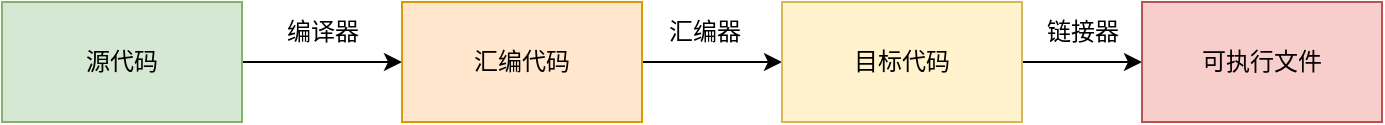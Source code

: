 <mxfile version="21.5.2" type="github">
  <diagram name="第 1 页" id="FN7gpcyY1NDnCX6IvVPZ">
    <mxGraphModel dx="904" dy="554" grid="1" gridSize="10" guides="1" tooltips="1" connect="1" arrows="1" fold="1" page="1" pageScale="1" pageWidth="827" pageHeight="1169" math="0" shadow="0">
      <root>
        <mxCell id="0" />
        <mxCell id="1" parent="0" />
        <mxCell id="Yc837HCHSMRp0t16fYWP-6" style="edgeStyle=orthogonalEdgeStyle;rounded=0;orthogonalLoop=1;jettySize=auto;html=1;entryX=0;entryY=0.5;entryDx=0;entryDy=0;" edge="1" parent="1" source="Yc837HCHSMRp0t16fYWP-2" target="Yc837HCHSMRp0t16fYWP-3">
          <mxGeometry relative="1" as="geometry" />
        </mxCell>
        <mxCell id="Yc837HCHSMRp0t16fYWP-2" value="源代码" style="rounded=0;whiteSpace=wrap;html=1;fillColor=#d5e8d4;strokeColor=#82b366;" vertex="1" parent="1">
          <mxGeometry x="110" y="220" width="120" height="60" as="geometry" />
        </mxCell>
        <mxCell id="Yc837HCHSMRp0t16fYWP-7" value="" style="edgeStyle=orthogonalEdgeStyle;rounded=0;orthogonalLoop=1;jettySize=auto;html=1;" edge="1" parent="1" source="Yc837HCHSMRp0t16fYWP-3" target="Yc837HCHSMRp0t16fYWP-4">
          <mxGeometry relative="1" as="geometry" />
        </mxCell>
        <mxCell id="Yc837HCHSMRp0t16fYWP-3" value="汇编代码" style="rounded=0;whiteSpace=wrap;html=1;fillColor=#ffe6cc;strokeColor=#d79b00;" vertex="1" parent="1">
          <mxGeometry x="310" y="220" width="120" height="60" as="geometry" />
        </mxCell>
        <mxCell id="Yc837HCHSMRp0t16fYWP-8" value="" style="edgeStyle=orthogonalEdgeStyle;rounded=0;orthogonalLoop=1;jettySize=auto;html=1;" edge="1" parent="1" source="Yc837HCHSMRp0t16fYWP-4" target="Yc837HCHSMRp0t16fYWP-5">
          <mxGeometry relative="1" as="geometry" />
        </mxCell>
        <mxCell id="Yc837HCHSMRp0t16fYWP-4" value="目标代码" style="rounded=0;whiteSpace=wrap;html=1;fillColor=#fff2cc;strokeColor=#d6b656;" vertex="1" parent="1">
          <mxGeometry x="500" y="220" width="120" height="60" as="geometry" />
        </mxCell>
        <mxCell id="Yc837HCHSMRp0t16fYWP-5" value="可执行文件" style="rounded=0;whiteSpace=wrap;html=1;fillColor=#f8cecc;strokeColor=#b85450;" vertex="1" parent="1">
          <mxGeometry x="680" y="220" width="120" height="60" as="geometry" />
        </mxCell>
        <mxCell id="Yc837HCHSMRp0t16fYWP-12" value="编译器" style="text;html=1;align=center;verticalAlign=middle;resizable=0;points=[];autosize=1;strokeColor=none;fillColor=none;" vertex="1" parent="1">
          <mxGeometry x="240" y="220" width="60" height="30" as="geometry" />
        </mxCell>
        <mxCell id="Yc837HCHSMRp0t16fYWP-13" value="汇编器" style="text;html=1;align=center;verticalAlign=middle;resizable=0;points=[];autosize=1;strokeColor=none;fillColor=none;" vertex="1" parent="1">
          <mxGeometry x="431" y="220" width="60" height="30" as="geometry" />
        </mxCell>
        <mxCell id="Yc837HCHSMRp0t16fYWP-14" value="链接器" style="text;html=1;align=center;verticalAlign=middle;resizable=0;points=[];autosize=1;strokeColor=none;fillColor=none;" vertex="1" parent="1">
          <mxGeometry x="620" y="220" width="60" height="30" as="geometry" />
        </mxCell>
      </root>
    </mxGraphModel>
  </diagram>
</mxfile>
